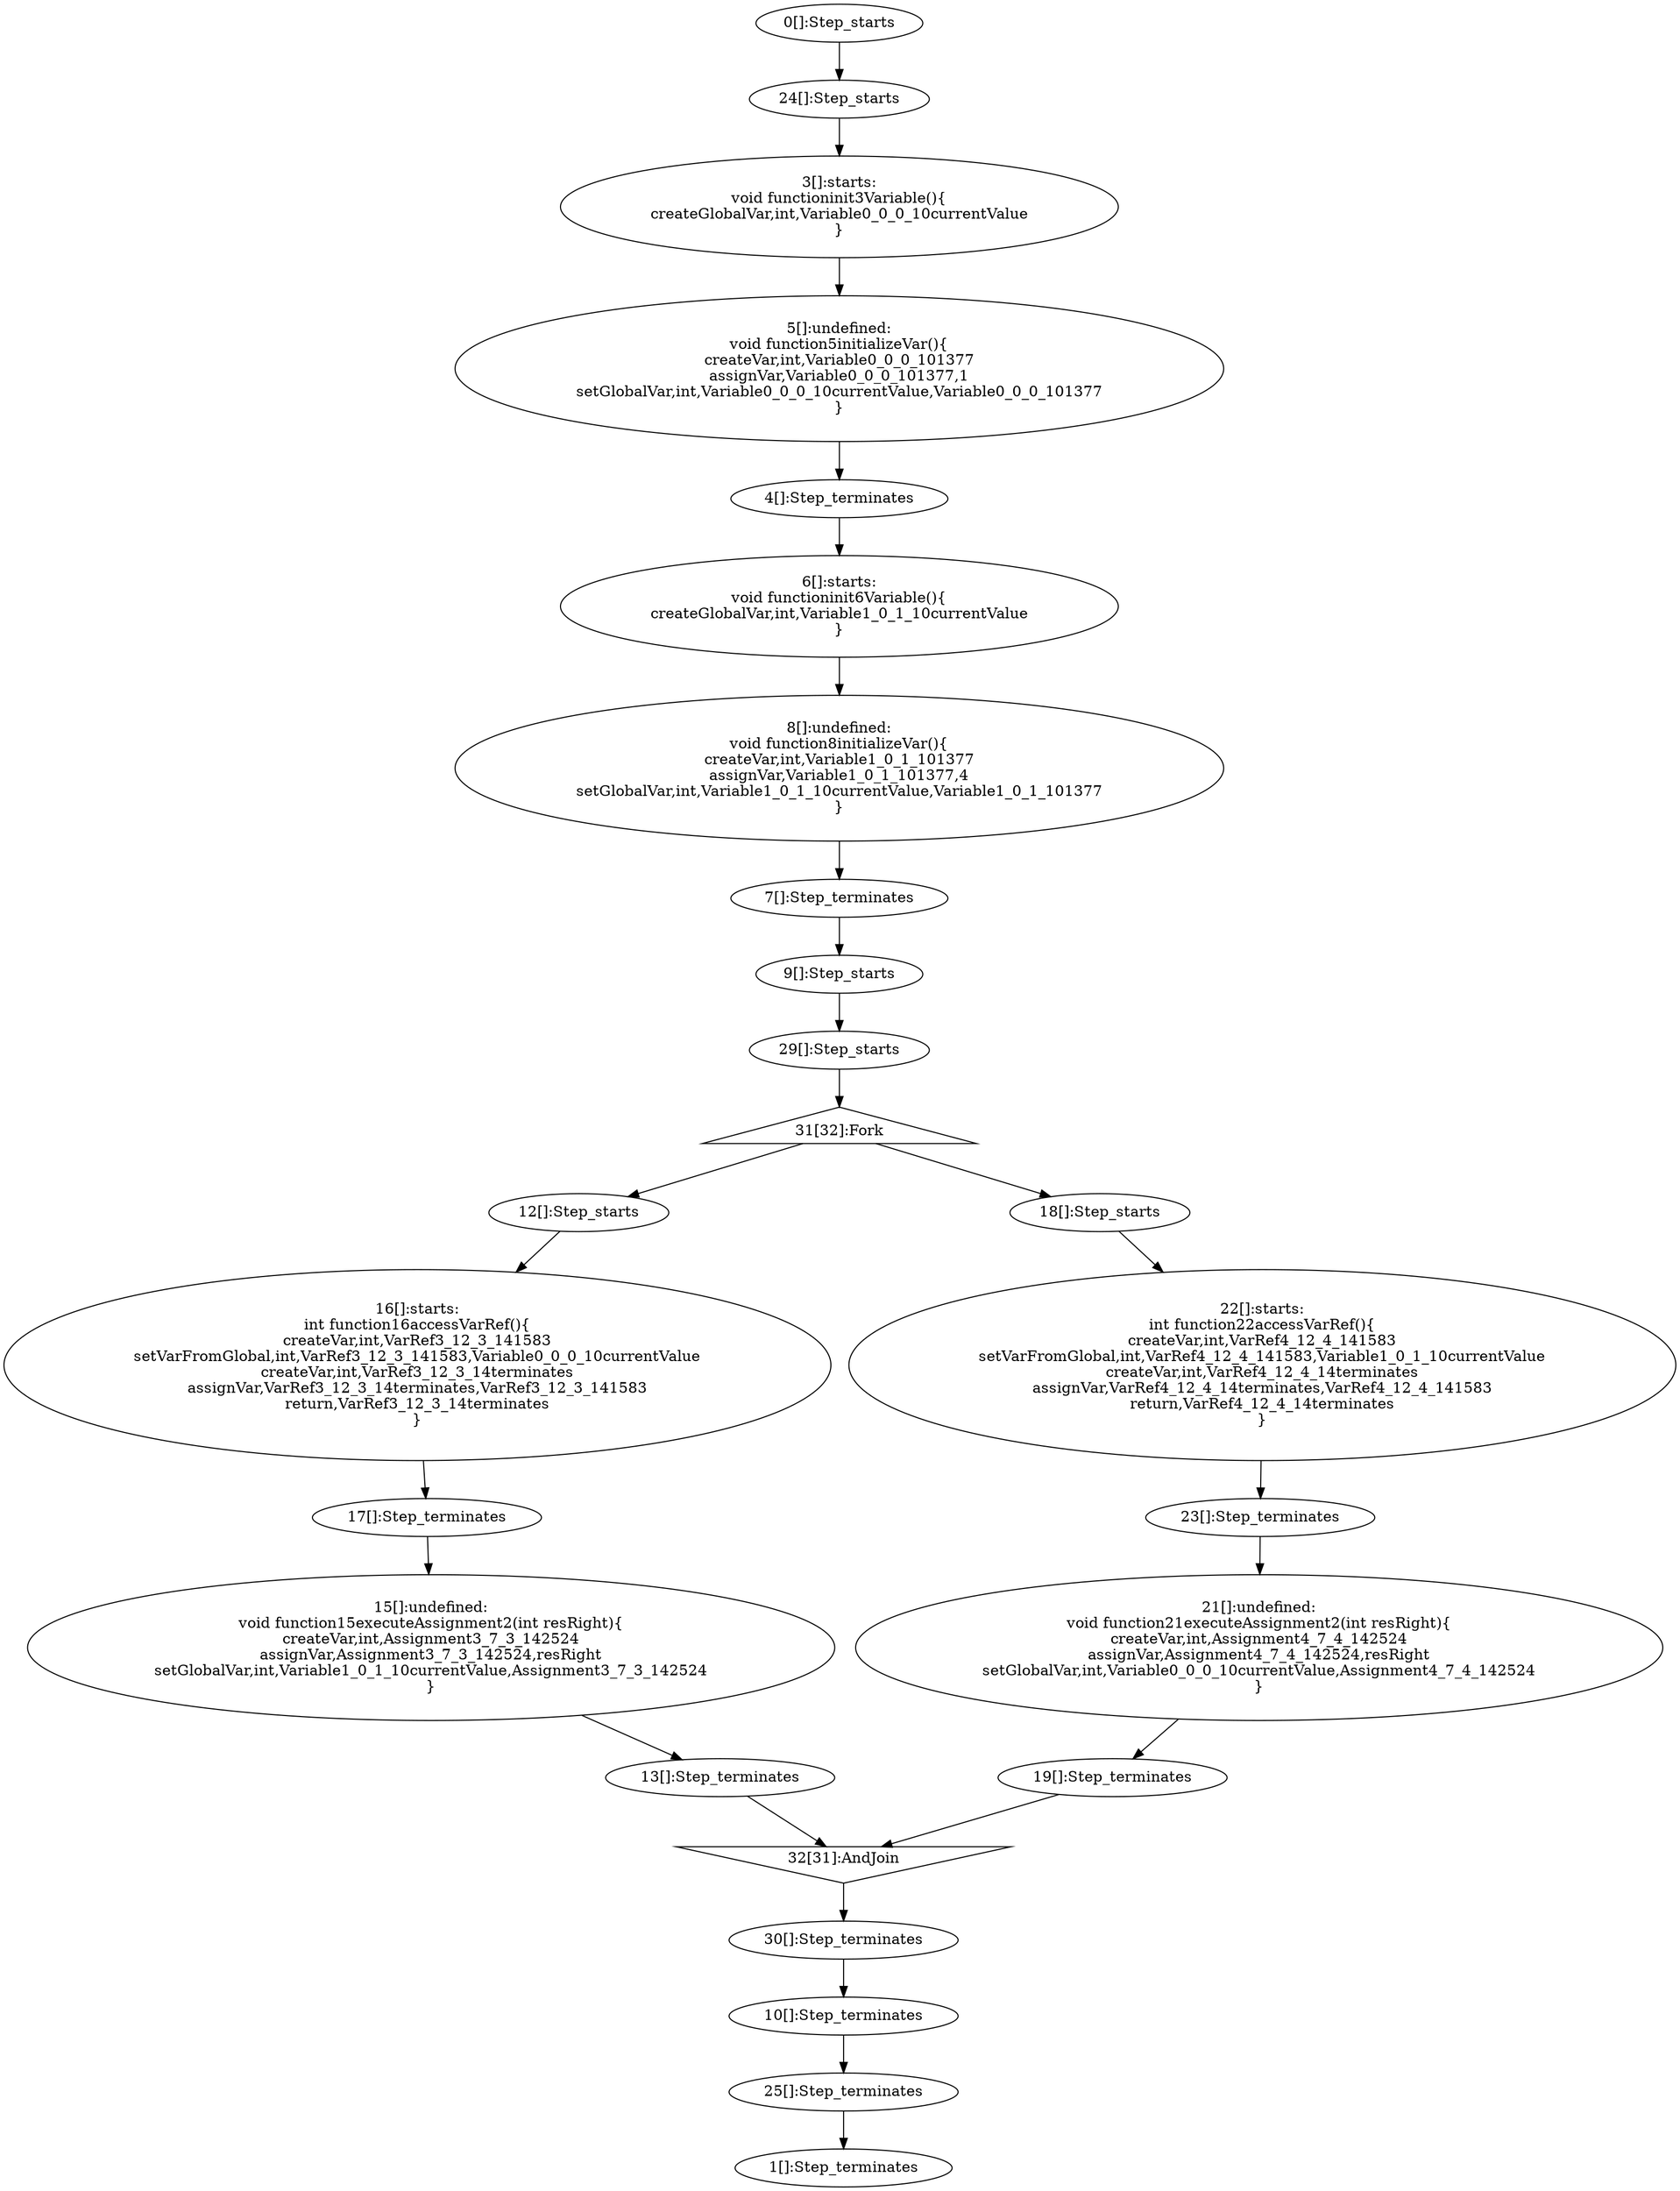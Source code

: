 digraph G {
  "0" [label="0[]:Step_starts" shape="ellipse" ];
  "1" [label="1[]:Step_terminates" shape="ellipse" ];
  "24" [label="24[]:Step_starts" shape="ellipse" ];
  "25" [label="25[]:Step_terminates" shape="ellipse" ];
  "3" [label="3[]:starts:
void functioninit3Variable(){
createGlobalVar,int,Variable0_0_0_10currentValue
}" shape="ellipse" ];
  "4" [label="4[]:Step_terminates" shape="ellipse" ];
  "5" [label="5[]:undefined:
void function5initializeVar(){
createVar,int,Variable0_0_0_101377
assignVar,Variable0_0_0_101377,1
setGlobalVar,int,Variable0_0_0_10currentValue,Variable0_0_0_101377
}" shape="ellipse" ];
  "6" [label="6[]:starts:
void functioninit6Variable(){
createGlobalVar,int,Variable1_0_1_10currentValue
}" shape="ellipse" ];
  "7" [label="7[]:Step_terminates" shape="ellipse" ];
  "8" [label="8[]:undefined:
void function8initializeVar(){
createVar,int,Variable1_0_1_101377
assignVar,Variable1_0_1_101377,4
setGlobalVar,int,Variable1_0_1_10currentValue,Variable1_0_1_101377
}" shape="ellipse" ];
  "9" [label="9[]:Step_starts" shape="ellipse" ];
  "10" [label="10[]:Step_terminates" shape="ellipse" ];
  "29" [label="29[]:Step_starts" shape="ellipse" ];
  "30" [label="30[]:Step_terminates" shape="ellipse" ];
  "31" [label="31[32]:Fork" shape="triangle" ];
  "32" [label="32[31]:AndJoin" shape="invtriangle" ];
  "12" [label="12[]:Step_starts" shape="ellipse" ];
  "13" [label="13[]:Step_terminates" shape="ellipse" ];
  "15" [label="15[]:undefined:
void function15executeAssignment2(int resRight){
createVar,int,Assignment3_7_3_142524
assignVar,Assignment3_7_3_142524,resRight
setGlobalVar,int,Variable1_0_1_10currentValue,Assignment3_7_3_142524
}" shape="ellipse" ];
  "18" [label="18[]:Step_starts" shape="ellipse" ];
  "19" [label="19[]:Step_terminates" shape="ellipse" ];
  "21" [label="21[]:undefined:
void function21executeAssignment2(int resRight){
createVar,int,Assignment4_7_4_142524
assignVar,Assignment4_7_4_142524,resRight
setGlobalVar,int,Variable0_0_0_10currentValue,Assignment4_7_4_142524
}" shape="ellipse" ];
  "16" [label="16[]:starts:
int function16accessVarRef(){
createVar,int,VarRef3_12_3_141583
setVarFromGlobal,int,VarRef3_12_3_141583,Variable0_0_0_10currentValue
createVar,int,VarRef3_12_3_14terminates
assignVar,VarRef3_12_3_14terminates,VarRef3_12_3_141583
return,VarRef3_12_3_14terminates
}" shape="ellipse" ];
  "17" [label="17[]:Step_terminates" shape="ellipse" ];
  "22" [label="22[]:starts:
int function22accessVarRef(){
createVar,int,VarRef4_12_4_141583
setVarFromGlobal,int,VarRef4_12_4_141583,Variable1_0_1_10currentValue
createVar,int,VarRef4_12_4_14terminates
assignVar,VarRef4_12_4_14terminates,VarRef4_12_4_141583
return,VarRef4_12_4_14terminates
}" shape="ellipse" ];
  "23" [label="23[]:Step_terminates" shape="ellipse" ];
  "0" -> "24" [label=""];
  "25" -> "1" [label=""];
  "24" -> "3" [label=""];
  "4" -> "6" [label=""];
  "7" -> "9" [label=""];
  "10" -> "25" [label=""];
  "3" -> "5" [label=""];
  "5" -> "4" [label=""];
  "6" -> "8" [label=""];
  "8" -> "7" [label=""];
  "9" -> "29" [label=""];
  "30" -> "10" [label=""];
  "29" -> "31" [label=""];
  "32" -> "30" [label=""];
  "31" -> "12" [label=""];
  "13" -> "32" [label=""];
  "31" -> "18" [label=""];
  "19" -> "32" [label=""];
  "12" -> "16" [label=""];
  "17" -> "15" [label=""];
  "15" -> "13" [label=""];
  "18" -> "22" [label=""];
  "23" -> "21" [label=""];
  "21" -> "19" [label=""];
  "16" -> "17" [label=""];
  "22" -> "23" [label=""];
}